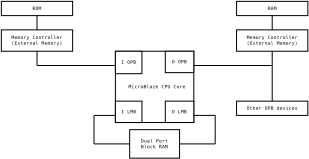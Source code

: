 <?xml version="1.0"?>
<diagram xmlns:dia="http://www.lysator.liu.se/~alla/dia/">
  <diagramdata>
    <attribute name="background">
      <color val="#ffffff"/>
    </attribute>
    <attribute name="paper">
      <composite type="paper">
        <attribute name="name">
          <string>#A4#</string>
        </attribute>
        <attribute name="tmargin">
          <real val="2.82"/>
        </attribute>
        <attribute name="bmargin">
          <real val="2.82"/>
        </attribute>
        <attribute name="lmargin">
          <real val="2.82"/>
        </attribute>
        <attribute name="rmargin">
          <real val="2.82"/>
        </attribute>
        <attribute name="is_portrait">
          <boolean val="true"/>
        </attribute>
        <attribute name="scaling">
          <real val="0.356"/>
        </attribute>
        <attribute name="fitto">
          <boolean val="true"/>
        </attribute>
        <attribute name="fitwidth">
          <int val="1"/>
        </attribute>
        <attribute name="fitheight">
          <int val="1"/>
        </attribute>
      </composite>
    </attribute>
  </diagramdata>
  <layer name="Background" visible="true">
    <object type="Flowchart - Box" version="0" id="O0">
      <attribute name="obj_pos">
        <point val="6,9"/>
      </attribute>
      <attribute name="obj_bb">
        <rectangle val="5.95,8.95;17.05,19.05"/>
      </attribute>
      <attribute name="elem_corner">
        <point val="6,9"/>
      </attribute>
      <attribute name="elem_width">
        <real val="11"/>
      </attribute>
      <attribute name="elem_height">
        <real val="10"/>
      </attribute>
      <attribute name="show_background">
        <boolean val="true"/>
      </attribute>
      <attribute name="padding">
        <real val="0.5"/>
      </attribute>
      <attribute name="text">
        <composite type="text">
          <attribute name="string">
            <string>#MicroBlaze CPU Core#</string>
          </attribute>
          <attribute name="font">
            <font name="Courier"/>
          </attribute>
          <attribute name="height">
            <real val="0.8"/>
          </attribute>
          <attribute name="pos">
            <point val="11.5,14.235"/>
          </attribute>
          <attribute name="color">
            <color val="#000000"/>
          </attribute>
          <attribute name="alignment">
            <enum val="1"/>
          </attribute>
        </composite>
      </attribute>
    </object>
    <object type="Flowchart - Box" version="0" id="O1">
      <attribute name="obj_pos">
        <point val="6,9"/>
      </attribute>
      <attribute name="obj_bb">
        <rectangle val="5.95,8.95;9.774,12.2"/>
      </attribute>
      <attribute name="elem_corner">
        <point val="6,9"/>
      </attribute>
      <attribute name="elem_width">
        <real val="3.724"/>
      </attribute>
      <attribute name="elem_height">
        <real val="3.15"/>
      </attribute>
      <attribute name="show_background">
        <boolean val="true"/>
      </attribute>
      <attribute name="padding">
        <real val="0.5"/>
      </attribute>
      <attribute name="text">
        <composite type="text">
          <attribute name="string">
            <string>#I OPB#</string>
          </attribute>
          <attribute name="font">
            <font name="Courier"/>
          </attribute>
          <attribute name="height">
            <real val="0.8"/>
          </attribute>
          <attribute name="pos">
            <point val="7.862,10.809"/>
          </attribute>
          <attribute name="color">
            <color val="#000000"/>
          </attribute>
          <attribute name="alignment">
            <enum val="1"/>
          </attribute>
        </composite>
      </attribute>
    </object>
    <object type="Flowchart - Box" version="0" id="O2">
      <attribute name="obj_pos">
        <point val="13,9"/>
      </attribute>
      <attribute name="obj_bb">
        <rectangle val="12.95,8.95;17.05,12.05"/>
      </attribute>
      <attribute name="elem_corner">
        <point val="13,9"/>
      </attribute>
      <attribute name="elem_width">
        <real val="4"/>
      </attribute>
      <attribute name="elem_height">
        <real val="3"/>
      </attribute>
      <attribute name="show_background">
        <boolean val="true"/>
      </attribute>
      <attribute name="padding">
        <real val="0.5"/>
      </attribute>
      <attribute name="text">
        <composite type="text">
          <attribute name="string">
            <string>#D OPB#</string>
          </attribute>
          <attribute name="font">
            <font name="Courier"/>
          </attribute>
          <attribute name="height">
            <real val="0.8"/>
          </attribute>
          <attribute name="pos">
            <point val="15,10.735"/>
          </attribute>
          <attribute name="color">
            <color val="#000000"/>
          </attribute>
          <attribute name="alignment">
            <enum val="1"/>
          </attribute>
        </composite>
      </attribute>
    </object>
    <object type="Flowchart - Box" version="0" id="O3">
      <attribute name="obj_pos">
        <point val="6,16"/>
      </attribute>
      <attribute name="obj_bb">
        <rectangle val="5.95,15.95;9.774,19.05"/>
      </attribute>
      <attribute name="elem_corner">
        <point val="6,16"/>
      </attribute>
      <attribute name="elem_width">
        <real val="3.724"/>
      </attribute>
      <attribute name="elem_height">
        <real val="3"/>
      </attribute>
      <attribute name="show_background">
        <boolean val="true"/>
      </attribute>
      <attribute name="padding">
        <real val="0.5"/>
      </attribute>
      <attribute name="text">
        <composite type="text">
          <attribute name="string">
            <string>#I LMB#</string>
          </attribute>
          <attribute name="font">
            <font name="Courier"/>
          </attribute>
          <attribute name="height">
            <real val="0.8"/>
          </attribute>
          <attribute name="pos">
            <point val="7.862,17.735"/>
          </attribute>
          <attribute name="color">
            <color val="#000000"/>
          </attribute>
          <attribute name="alignment">
            <enum val="1"/>
          </attribute>
        </composite>
      </attribute>
    </object>
    <object type="Flowchart - Box" version="0" id="O4">
      <attribute name="obj_pos">
        <point val="13,16"/>
      </attribute>
      <attribute name="obj_bb">
        <rectangle val="12.95,15.95;17.05,19.05"/>
      </attribute>
      <attribute name="elem_corner">
        <point val="13,16"/>
      </attribute>
      <attribute name="elem_width">
        <real val="4"/>
      </attribute>
      <attribute name="elem_height">
        <real val="3"/>
      </attribute>
      <attribute name="show_background">
        <boolean val="true"/>
      </attribute>
      <attribute name="padding">
        <real val="0.5"/>
      </attribute>
      <attribute name="text">
        <composite type="text">
          <attribute name="string">
            <string>#D LMB#</string>
          </attribute>
          <attribute name="font">
            <font name="Courier"/>
          </attribute>
          <attribute name="height">
            <real val="0.8"/>
          </attribute>
          <attribute name="pos">
            <point val="15,17.735"/>
          </attribute>
          <attribute name="color">
            <color val="#000000"/>
          </attribute>
          <attribute name="alignment">
            <enum val="1"/>
          </attribute>
        </composite>
      </attribute>
    </object>
    <object type="Flowchart - Box" version="0" id="O5">
      <attribute name="obj_pos">
        <point val="8,20"/>
      </attribute>
      <attribute name="obj_bb">
        <rectangle val="7.95,19.95;15.05,24.05"/>
      </attribute>
      <attribute name="elem_corner">
        <point val="8,20"/>
      </attribute>
      <attribute name="elem_width">
        <real val="7"/>
      </attribute>
      <attribute name="elem_height">
        <real val="4"/>
      </attribute>
      <attribute name="show_background">
        <boolean val="true"/>
      </attribute>
      <attribute name="padding">
        <real val="0.5"/>
      </attribute>
      <attribute name="text">
        <composite type="text">
          <attribute name="string">
            <string>#Dual Port
Block RAM#</string>
          </attribute>
          <attribute name="font">
            <font name="Courier"/>
          </attribute>
          <attribute name="height">
            <real val="0.8"/>
          </attribute>
          <attribute name="pos">
            <point val="11.5,21.834"/>
          </attribute>
          <attribute name="color">
            <color val="#000000"/>
          </attribute>
          <attribute name="alignment">
            <enum val="1"/>
          </attribute>
        </composite>
      </attribute>
    </object>
    <object type="Standard - Line" version="0" id="O6">
      <attribute name="obj_pos">
        <point val="6,18"/>
      </attribute>
      <attribute name="obj_bb">
        <rectangle val="2.95,17.95;6.05,18.05"/>
      </attribute>
      <attribute name="conn_endpoints">
        <point val="6,18"/>
        <point val="3,18"/>
      </attribute>
      <attribute name="numcp">
        <int val="1"/>
      </attribute>
    </object>
    <object type="Standard - Line" version="0" id="O7">
      <attribute name="obj_pos">
        <point val="3,18"/>
      </attribute>
      <attribute name="obj_bb">
        <rectangle val="2.95,17.95;3.05,22.05"/>
      </attribute>
      <attribute name="conn_endpoints">
        <point val="3,18"/>
        <point val="3,22"/>
      </attribute>
      <attribute name="numcp">
        <int val="1"/>
      </attribute>
    </object>
    <object type="Standard - Line" version="0" id="O8">
      <attribute name="obj_pos">
        <point val="3,22"/>
      </attribute>
      <attribute name="obj_bb">
        <rectangle val="2.95,21.95;8.05,22.05"/>
      </attribute>
      <attribute name="conn_endpoints">
        <point val="3,22"/>
        <point val="8,22"/>
      </attribute>
      <attribute name="numcp">
        <int val="1"/>
      </attribute>
      <connections>
        <connection handle="1" to="O5" connection="7"/>
      </connections>
    </object>
    <object type="Standard - Line" version="0" id="O9">
      <attribute name="obj_pos">
        <point val="17,18"/>
      </attribute>
      <attribute name="obj_bb">
        <rectangle val="16.95,17.95;20.05,18.05"/>
      </attribute>
      <attribute name="conn_endpoints">
        <point val="17,18"/>
        <point val="20,18"/>
      </attribute>
      <attribute name="numcp">
        <int val="1"/>
      </attribute>
    </object>
    <object type="Standard - Line" version="0" id="O10">
      <attribute name="obj_pos">
        <point val="20,18"/>
      </attribute>
      <attribute name="obj_bb">
        <rectangle val="19.95,17.95;20.05,22.05"/>
      </attribute>
      <attribute name="conn_endpoints">
        <point val="20,18"/>
        <point val="20,22"/>
      </attribute>
      <attribute name="numcp">
        <int val="1"/>
      </attribute>
    </object>
    <object type="Standard - Line" version="0" id="O11">
      <attribute name="obj_pos">
        <point val="20,22"/>
      </attribute>
      <attribute name="obj_bb">
        <rectangle val="14.95,21.95;20.05,22.05"/>
      </attribute>
      <attribute name="conn_endpoints">
        <point val="20,22"/>
        <point val="15,22"/>
      </attribute>
      <attribute name="numcp">
        <int val="1"/>
      </attribute>
      <connections>
        <connection handle="1" to="O5" connection="8"/>
      </connections>
    </object>
    <object type="Flowchart - Box" version="0" id="O12">
      <attribute name="obj_pos">
        <point val="-10,6"/>
      </attribute>
      <attribute name="obj_bb">
        <rectangle val="-10.05,5.95;0.05,9.05"/>
      </attribute>
      <attribute name="elem_corner">
        <point val="-10,6"/>
      </attribute>
      <attribute name="elem_width">
        <real val="10"/>
      </attribute>
      <attribute name="elem_height">
        <real val="3"/>
      </attribute>
      <attribute name="show_background">
        <boolean val="true"/>
      </attribute>
      <attribute name="padding">
        <real val="0.5"/>
      </attribute>
      <attribute name="text">
        <composite type="text">
          <attribute name="string">
            <string>#Memory Controller
(External Memory)#</string>
          </attribute>
          <attribute name="font">
            <font name="Courier"/>
          </attribute>
          <attribute name="height">
            <real val="0.8"/>
          </attribute>
          <attribute name="pos">
            <point val="-5,7.334"/>
          </attribute>
          <attribute name="color">
            <color val="#000000"/>
          </attribute>
          <attribute name="alignment">
            <enum val="1"/>
          </attribute>
        </composite>
      </attribute>
    </object>
    <object type="Standard - Line" version="0" id="O13">
      <attribute name="obj_pos">
        <point val="6,11"/>
      </attribute>
      <attribute name="obj_bb">
        <rectangle val="-5.05,10.95;6.05,11.05"/>
      </attribute>
      <attribute name="conn_endpoints">
        <point val="6,11"/>
        <point val="-5,11"/>
      </attribute>
      <attribute name="numcp">
        <int val="1"/>
      </attribute>
    </object>
    <object type="Standard - Line" version="0" id="O14">
      <attribute name="obj_pos">
        <point val="-5,11"/>
      </attribute>
      <attribute name="obj_bb">
        <rectangle val="-5.05,8.95;-4.95,11.05"/>
      </attribute>
      <attribute name="conn_endpoints">
        <point val="-5,11"/>
        <point val="-5,9"/>
      </attribute>
      <attribute name="numcp">
        <int val="1"/>
      </attribute>
      <connections>
        <connection handle="1" to="O12" connection="13"/>
      </connections>
    </object>
    <object type="Standard - Line" version="0" id="O15">
      <attribute name="obj_pos">
        <point val="8,4"/>
      </attribute>
      <attribute name="obj_bb">
        <rectangle val="7.95,3.95;8.05,4.05"/>
      </attribute>
      <attribute name="conn_endpoints">
        <point val="8,4"/>
        <point val="8,4"/>
      </attribute>
      <attribute name="numcp">
        <int val="1"/>
      </attribute>
    </object>
    <object type="Standard - Line" version="0" id="O16">
      <attribute name="obj_pos">
        <point val="17,11"/>
      </attribute>
      <attribute name="obj_bb">
        <rectangle val="16.95,10.95;28.05,11.05"/>
      </attribute>
      <attribute name="conn_endpoints">
        <point val="17,11"/>
        <point val="28,11"/>
      </attribute>
      <attribute name="numcp">
        <int val="1"/>
      </attribute>
    </object>
    <object type="Flowchart - Box" version="0" id="O17">
      <attribute name="obj_pos">
        <point val="23,16"/>
      </attribute>
      <attribute name="obj_bb">
        <rectangle val="22.95,15.95;33.05,18.05"/>
      </attribute>
      <attribute name="elem_corner">
        <point val="23,16"/>
      </attribute>
      <attribute name="elem_width">
        <real val="10"/>
      </attribute>
      <attribute name="elem_height">
        <real val="2"/>
      </attribute>
      <attribute name="show_background">
        <boolean val="true"/>
      </attribute>
      <attribute name="padding">
        <real val="0.5"/>
      </attribute>
      <attribute name="text">
        <composite type="text">
          <attribute name="string">
            <string>#Other OPB devices#</string>
          </attribute>
          <attribute name="font">
            <font name="Courier"/>
          </attribute>
          <attribute name="height">
            <real val="0.8"/>
          </attribute>
          <attribute name="pos">
            <point val="28,17.235"/>
          </attribute>
          <attribute name="color">
            <color val="#000000"/>
          </attribute>
          <attribute name="alignment">
            <enum val="1"/>
          </attribute>
        </composite>
      </attribute>
    </object>
    <object type="Standard - Line" version="0" id="O18">
      <attribute name="obj_pos">
        <point val="28,11"/>
      </attribute>
      <attribute name="obj_bb">
        <rectangle val="27.95,10.95;28.05,16.05"/>
      </attribute>
      <attribute name="conn_endpoints">
        <point val="28,11"/>
        <point val="28,16"/>
      </attribute>
      <attribute name="numcp">
        <int val="1"/>
      </attribute>
      <connections>
        <connection handle="1" to="O17" connection="2"/>
      </connections>
    </object>
    <object type="Flowchart - Box" version="0" id="O19">
      <attribute name="obj_pos">
        <point val="-10,2"/>
      </attribute>
      <attribute name="obj_bb">
        <rectangle val="-10.05,1.95;0.05,4.05"/>
      </attribute>
      <attribute name="elem_corner">
        <point val="-10,2"/>
      </attribute>
      <attribute name="elem_width">
        <real val="10"/>
      </attribute>
      <attribute name="elem_height">
        <real val="2"/>
      </attribute>
      <attribute name="show_background">
        <boolean val="true"/>
      </attribute>
      <attribute name="padding">
        <real val="0.5"/>
      </attribute>
      <attribute name="text">
        <composite type="text">
          <attribute name="string">
            <string>#ROM#</string>
          </attribute>
          <attribute name="font">
            <font name="Courier"/>
          </attribute>
          <attribute name="height">
            <real val="0.8"/>
          </attribute>
          <attribute name="pos">
            <point val="-5,3.234"/>
          </attribute>
          <attribute name="color">
            <color val="#000000"/>
          </attribute>
          <attribute name="alignment">
            <enum val="1"/>
          </attribute>
        </composite>
      </attribute>
    </object>
    <object type="UML - Association" version="0" id="O20">
      <attribute name="obj_pos">
        <point val="-5,4"/>
      </attribute>
      <attribute name="obj_bb">
        <rectangle val="-6.45,2.55;-3.55,7.6"/>
      </attribute>
      <attribute name="orth_points">
        <point val="-5,4"/>
        <point val="-5,5"/>
        <point val="-5,5"/>
        <point val="-5,6"/>
      </attribute>
      <attribute name="orth_orient">
        <enum val="1"/>
        <enum val="0"/>
        <enum val="1"/>
      </attribute>
      <attribute name="name">
        <string/>
      </attribute>
      <attribute name="direction">
        <enum val="0"/>
      </attribute>
      <attribute name="ends">
        <composite>
          <attribute name="role">
            <string/>
          </attribute>
          <attribute name="multiplicity">
            <string/>
          </attribute>
          <attribute name="arrow">
            <boolean val="false"/>
          </attribute>
          <attribute name="aggregate">
            <enum val="0"/>
          </attribute>
        </composite>
        <composite>
          <attribute name="role">
            <string/>
          </attribute>
          <attribute name="multiplicity">
            <string/>
          </attribute>
          <attribute name="arrow">
            <boolean val="false"/>
          </attribute>
          <attribute name="aggregate">
            <enum val="0"/>
          </attribute>
        </composite>
      </attribute>
      <connections>
        <connection handle="0" to="O19" connection="13"/>
        <connection handle="1" to="O12" connection="2"/>
      </connections>
    </object>
    <object type="Flowchart - Box" version="0" id="O21">
      <attribute name="obj_pos">
        <point val="23,6"/>
      </attribute>
      <attribute name="obj_bb">
        <rectangle val="22.95,5.95;33.05,9.05"/>
      </attribute>
      <attribute name="elem_corner">
        <point val="23,6"/>
      </attribute>
      <attribute name="elem_width">
        <real val="10"/>
      </attribute>
      <attribute name="elem_height">
        <real val="3"/>
      </attribute>
      <attribute name="show_background">
        <boolean val="true"/>
      </attribute>
      <attribute name="padding">
        <real val="0.5"/>
      </attribute>
      <attribute name="text">
        <composite type="text">
          <attribute name="string">
            <string>#Memory Controller
(External Memory)#</string>
          </attribute>
          <attribute name="font">
            <font name="Courier"/>
          </attribute>
          <attribute name="height">
            <real val="0.8"/>
          </attribute>
          <attribute name="pos">
            <point val="28,7.334"/>
          </attribute>
          <attribute name="color">
            <color val="#000000"/>
          </attribute>
          <attribute name="alignment">
            <enum val="1"/>
          </attribute>
        </composite>
      </attribute>
    </object>
    <object type="Standard - Line" version="0" id="O22">
      <attribute name="obj_pos">
        <point val="28,11"/>
      </attribute>
      <attribute name="obj_bb">
        <rectangle val="27.95,8.95;28.05,11.05"/>
      </attribute>
      <attribute name="conn_endpoints">
        <point val="28,11"/>
        <point val="28,9"/>
      </attribute>
      <attribute name="numcp">
        <int val="1"/>
      </attribute>
      <connections>
        <connection handle="1" to="O21" connection="13"/>
      </connections>
    </object>
    <object type="Flowchart - Box" version="0" id="O23">
      <attribute name="obj_pos">
        <point val="23,2"/>
      </attribute>
      <attribute name="obj_bb">
        <rectangle val="22.95,1.95;33.05,4.05"/>
      </attribute>
      <attribute name="elem_corner">
        <point val="23,2"/>
      </attribute>
      <attribute name="elem_width">
        <real val="10"/>
      </attribute>
      <attribute name="elem_height">
        <real val="2"/>
      </attribute>
      <attribute name="show_background">
        <boolean val="true"/>
      </attribute>
      <attribute name="padding">
        <real val="0.5"/>
      </attribute>
      <attribute name="text">
        <composite type="text">
          <attribute name="string">
            <string>#RAM#</string>
          </attribute>
          <attribute name="font">
            <font name="Courier"/>
          </attribute>
          <attribute name="height">
            <real val="0.8"/>
          </attribute>
          <attribute name="pos">
            <point val="28,3.234"/>
          </attribute>
          <attribute name="color">
            <color val="#000000"/>
          </attribute>
          <attribute name="alignment">
            <enum val="1"/>
          </attribute>
        </composite>
      </attribute>
    </object>
    <object type="UML - Association" version="0" id="O24">
      <attribute name="obj_pos">
        <point val="28,4"/>
      </attribute>
      <attribute name="obj_bb">
        <rectangle val="26.55,2.55;29.45,7.6"/>
      </attribute>
      <attribute name="orth_points">
        <point val="28,4"/>
        <point val="28,5"/>
        <point val="28,5"/>
        <point val="28,6"/>
      </attribute>
      <attribute name="orth_orient">
        <enum val="1"/>
        <enum val="0"/>
        <enum val="1"/>
      </attribute>
      <attribute name="name">
        <string/>
      </attribute>
      <attribute name="direction">
        <enum val="0"/>
      </attribute>
      <attribute name="ends">
        <composite>
          <attribute name="role">
            <string/>
          </attribute>
          <attribute name="multiplicity">
            <string/>
          </attribute>
          <attribute name="arrow">
            <boolean val="false"/>
          </attribute>
          <attribute name="aggregate">
            <enum val="0"/>
          </attribute>
        </composite>
        <composite>
          <attribute name="role">
            <string/>
          </attribute>
          <attribute name="multiplicity">
            <string/>
          </attribute>
          <attribute name="arrow">
            <boolean val="false"/>
          </attribute>
          <attribute name="aggregate">
            <enum val="0"/>
          </attribute>
        </composite>
      </attribute>
      <connections>
        <connection handle="0" to="O23" connection="13"/>
        <connection handle="1" to="O21" connection="2"/>
      </connections>
    </object>
  </layer>
</diagram>
